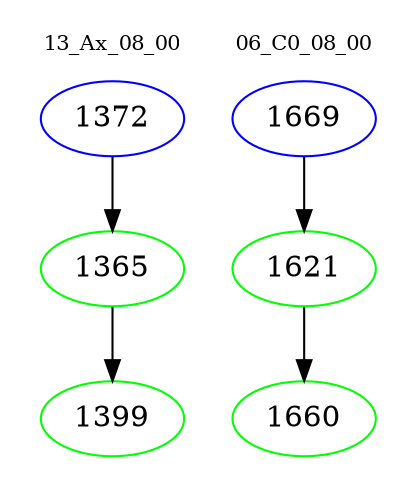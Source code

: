 digraph{
subgraph cluster_0 {
color = white
label = "13_Ax_08_00";
fontsize=10;
T0_1372 [label="1372", color="blue"]
T0_1372 -> T0_1365 [color="black"]
T0_1365 [label="1365", color="green"]
T0_1365 -> T0_1399 [color="black"]
T0_1399 [label="1399", color="green"]
}
subgraph cluster_1 {
color = white
label = "06_C0_08_00";
fontsize=10;
T1_1669 [label="1669", color="blue"]
T1_1669 -> T1_1621 [color="black"]
T1_1621 [label="1621", color="green"]
T1_1621 -> T1_1660 [color="black"]
T1_1660 [label="1660", color="green"]
}
}

